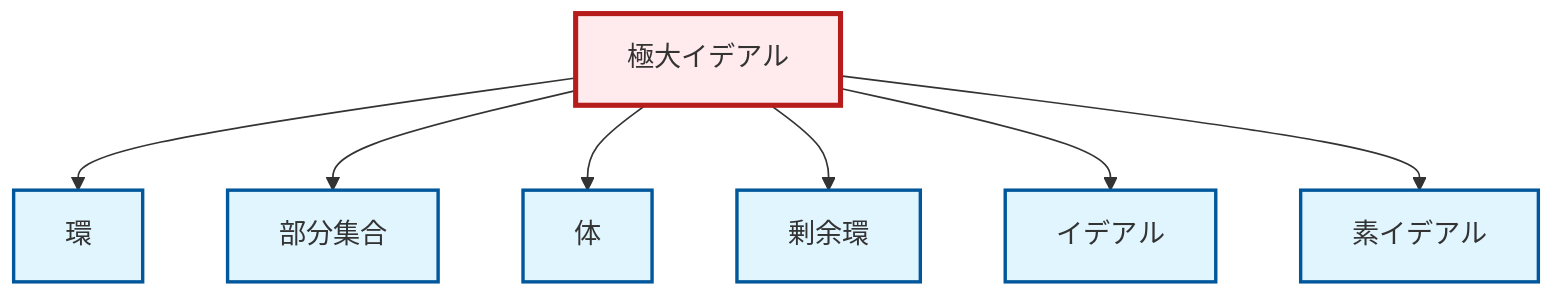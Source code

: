graph TD
    classDef definition fill:#e1f5fe,stroke:#01579b,stroke-width:2px
    classDef theorem fill:#f3e5f5,stroke:#4a148c,stroke-width:2px
    classDef axiom fill:#fff3e0,stroke:#e65100,stroke-width:2px
    classDef example fill:#e8f5e9,stroke:#1b5e20,stroke-width:2px
    classDef current fill:#ffebee,stroke:#b71c1c,stroke-width:3px
    def-field["体"]:::definition
    def-ring["環"]:::definition
    def-ideal["イデアル"]:::definition
    def-quotient-ring["剰余環"]:::definition
    def-prime-ideal["素イデアル"]:::definition
    def-maximal-ideal["極大イデアル"]:::definition
    def-subset["部分集合"]:::definition
    def-maximal-ideal --> def-ring
    def-maximal-ideal --> def-subset
    def-maximal-ideal --> def-field
    def-maximal-ideal --> def-quotient-ring
    def-maximal-ideal --> def-ideal
    def-maximal-ideal --> def-prime-ideal
    class def-maximal-ideal current